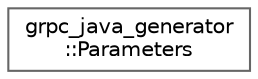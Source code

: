 digraph "Graphical Class Hierarchy"
{
 // LATEX_PDF_SIZE
  bgcolor="transparent";
  edge [fontname=Helvetica,fontsize=10,labelfontname=Helvetica,labelfontsize=10];
  node [fontname=Helvetica,fontsize=10,shape=box,height=0.2,width=0.4];
  rankdir="LR";
  Node0 [id="Node000000",label="grpc_java_generator\l::Parameters",height=0.2,width=0.4,color="grey40", fillcolor="white", style="filled",URL="$structgrpc__java__generator_1_1Parameters.html",tooltip=" "];
}
